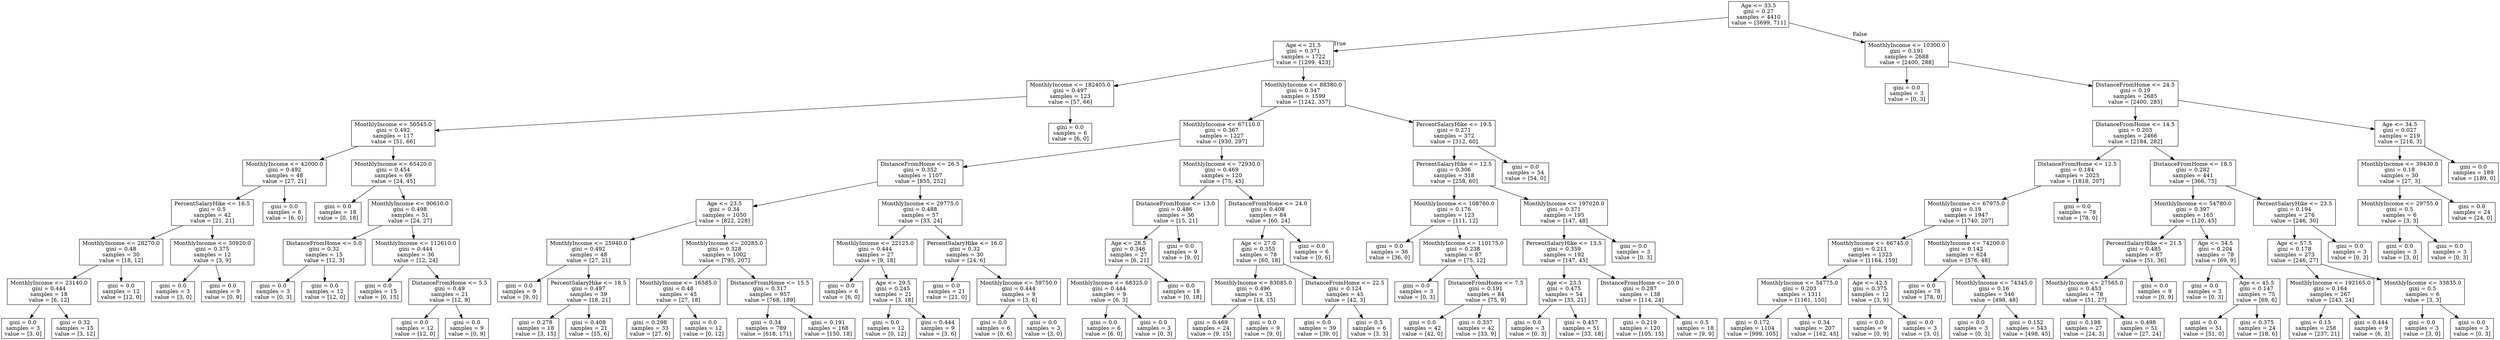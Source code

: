 digraph Tree {
node [shape=box] ;
0 [label="Age <= 33.5\ngini = 0.27\nsamples = 4410\nvalue = [3699, 711]"] ;
1 [label="Age <= 21.5\ngini = 0.371\nsamples = 1722\nvalue = [1299, 423]"] ;
0 -> 1 [labeldistance=2.5, labelangle=45, headlabel="True"] ;
2 [label="MonthlyIncome <= 182405.0\ngini = 0.497\nsamples = 123\nvalue = [57, 66]"] ;
1 -> 2 ;
3 [label="MonthlyIncome <= 50545.0\ngini = 0.492\nsamples = 117\nvalue = [51, 66]"] ;
2 -> 3 ;
4 [label="MonthlyIncome <= 42000.0\ngini = 0.492\nsamples = 48\nvalue = [27, 21]"] ;
3 -> 4 ;
5 [label="PercentSalaryHike <= 16.5\ngini = 0.5\nsamples = 42\nvalue = [21, 21]"] ;
4 -> 5 ;
6 [label="MonthlyIncome <= 28270.0\ngini = 0.48\nsamples = 30\nvalue = [18, 12]"] ;
5 -> 6 ;
7 [label="MonthlyIncome <= 23140.0\ngini = 0.444\nsamples = 18\nvalue = [6, 12]"] ;
6 -> 7 ;
8 [label="gini = 0.0\nsamples = 3\nvalue = [3, 0]"] ;
7 -> 8 ;
9 [label="gini = 0.32\nsamples = 15\nvalue = [3, 12]"] ;
7 -> 9 ;
10 [label="gini = 0.0\nsamples = 12\nvalue = [12, 0]"] ;
6 -> 10 ;
11 [label="MonthlyIncome <= 30920.0\ngini = 0.375\nsamples = 12\nvalue = [3, 9]"] ;
5 -> 11 ;
12 [label="gini = 0.0\nsamples = 3\nvalue = [3, 0]"] ;
11 -> 12 ;
13 [label="gini = 0.0\nsamples = 9\nvalue = [0, 9]"] ;
11 -> 13 ;
14 [label="gini = 0.0\nsamples = 6\nvalue = [6, 0]"] ;
4 -> 14 ;
15 [label="MonthlyIncome <= 65420.0\ngini = 0.454\nsamples = 69\nvalue = [24, 45]"] ;
3 -> 15 ;
16 [label="gini = 0.0\nsamples = 18\nvalue = [0, 18]"] ;
15 -> 16 ;
17 [label="MonthlyIncome <= 90610.0\ngini = 0.498\nsamples = 51\nvalue = [24, 27]"] ;
15 -> 17 ;
18 [label="DistanceFromHome <= 5.0\ngini = 0.32\nsamples = 15\nvalue = [12, 3]"] ;
17 -> 18 ;
19 [label="gini = 0.0\nsamples = 3\nvalue = [0, 3]"] ;
18 -> 19 ;
20 [label="gini = 0.0\nsamples = 12\nvalue = [12, 0]"] ;
18 -> 20 ;
21 [label="MonthlyIncome <= 112610.0\ngini = 0.444\nsamples = 36\nvalue = [12, 24]"] ;
17 -> 21 ;
22 [label="gini = 0.0\nsamples = 15\nvalue = [0, 15]"] ;
21 -> 22 ;
23 [label="DistanceFromHome <= 5.5\ngini = 0.49\nsamples = 21\nvalue = [12, 9]"] ;
21 -> 23 ;
24 [label="gini = 0.0\nsamples = 12\nvalue = [12, 0]"] ;
23 -> 24 ;
25 [label="gini = 0.0\nsamples = 9\nvalue = [0, 9]"] ;
23 -> 25 ;
26 [label="gini = 0.0\nsamples = 6\nvalue = [6, 0]"] ;
2 -> 26 ;
27 [label="MonthlyIncome <= 88380.0\ngini = 0.347\nsamples = 1599\nvalue = [1242, 357]"] ;
1 -> 27 ;
28 [label="MonthlyIncome <= 67110.0\ngini = 0.367\nsamples = 1227\nvalue = [930, 297]"] ;
27 -> 28 ;
29 [label="DistanceFromHome <= 26.5\ngini = 0.352\nsamples = 1107\nvalue = [855, 252]"] ;
28 -> 29 ;
30 [label="Age <= 23.5\ngini = 0.34\nsamples = 1050\nvalue = [822, 228]"] ;
29 -> 30 ;
31 [label="MonthlyIncome <= 25940.0\ngini = 0.492\nsamples = 48\nvalue = [27, 21]"] ;
30 -> 31 ;
32 [label="gini = 0.0\nsamples = 9\nvalue = [9, 0]"] ;
31 -> 32 ;
33 [label="PercentSalaryHike <= 18.5\ngini = 0.497\nsamples = 39\nvalue = [18, 21]"] ;
31 -> 33 ;
34 [label="gini = 0.278\nsamples = 18\nvalue = [3, 15]"] ;
33 -> 34 ;
35 [label="gini = 0.408\nsamples = 21\nvalue = [15, 6]"] ;
33 -> 35 ;
36 [label="MonthlyIncome <= 20285.0\ngini = 0.328\nsamples = 1002\nvalue = [795, 207]"] ;
30 -> 36 ;
37 [label="MonthlyIncome <= 16585.0\ngini = 0.48\nsamples = 45\nvalue = [27, 18]"] ;
36 -> 37 ;
38 [label="gini = 0.298\nsamples = 33\nvalue = [27, 6]"] ;
37 -> 38 ;
39 [label="gini = 0.0\nsamples = 12\nvalue = [0, 12]"] ;
37 -> 39 ;
40 [label="DistanceFromHome <= 15.5\ngini = 0.317\nsamples = 957\nvalue = [768, 189]"] ;
36 -> 40 ;
41 [label="gini = 0.34\nsamples = 789\nvalue = [618, 171]"] ;
40 -> 41 ;
42 [label="gini = 0.191\nsamples = 168\nvalue = [150, 18]"] ;
40 -> 42 ;
43 [label="MonthlyIncome <= 29775.0\ngini = 0.488\nsamples = 57\nvalue = [33, 24]"] ;
29 -> 43 ;
44 [label="MonthlyIncome <= 22125.0\ngini = 0.444\nsamples = 27\nvalue = [9, 18]"] ;
43 -> 44 ;
45 [label="gini = 0.0\nsamples = 6\nvalue = [6, 0]"] ;
44 -> 45 ;
46 [label="Age <= 29.5\ngini = 0.245\nsamples = 21\nvalue = [3, 18]"] ;
44 -> 46 ;
47 [label="gini = 0.0\nsamples = 12\nvalue = [0, 12]"] ;
46 -> 47 ;
48 [label="gini = 0.444\nsamples = 9\nvalue = [3, 6]"] ;
46 -> 48 ;
49 [label="PercentSalaryHike <= 16.0\ngini = 0.32\nsamples = 30\nvalue = [24, 6]"] ;
43 -> 49 ;
50 [label="gini = 0.0\nsamples = 21\nvalue = [21, 0]"] ;
49 -> 50 ;
51 [label="MonthlyIncome <= 59750.0\ngini = 0.444\nsamples = 9\nvalue = [3, 6]"] ;
49 -> 51 ;
52 [label="gini = 0.0\nsamples = 6\nvalue = [0, 6]"] ;
51 -> 52 ;
53 [label="gini = 0.0\nsamples = 3\nvalue = [3, 0]"] ;
51 -> 53 ;
54 [label="MonthlyIncome <= 72930.0\ngini = 0.469\nsamples = 120\nvalue = [75, 45]"] ;
28 -> 54 ;
55 [label="DistanceFromHome <= 13.0\ngini = 0.486\nsamples = 36\nvalue = [15, 21]"] ;
54 -> 55 ;
56 [label="Age <= 28.5\ngini = 0.346\nsamples = 27\nvalue = [6, 21]"] ;
55 -> 56 ;
57 [label="MonthlyIncome <= 68325.0\ngini = 0.444\nsamples = 9\nvalue = [6, 3]"] ;
56 -> 57 ;
58 [label="gini = 0.0\nsamples = 6\nvalue = [6, 0]"] ;
57 -> 58 ;
59 [label="gini = 0.0\nsamples = 3\nvalue = [0, 3]"] ;
57 -> 59 ;
60 [label="gini = 0.0\nsamples = 18\nvalue = [0, 18]"] ;
56 -> 60 ;
61 [label="gini = 0.0\nsamples = 9\nvalue = [9, 0]"] ;
55 -> 61 ;
62 [label="DistanceFromHome <= 24.0\ngini = 0.408\nsamples = 84\nvalue = [60, 24]"] ;
54 -> 62 ;
63 [label="Age <= 27.0\ngini = 0.355\nsamples = 78\nvalue = [60, 18]"] ;
62 -> 63 ;
64 [label="MonthlyIncome <= 83085.0\ngini = 0.496\nsamples = 33\nvalue = [18, 15]"] ;
63 -> 64 ;
65 [label="gini = 0.469\nsamples = 24\nvalue = [9, 15]"] ;
64 -> 65 ;
66 [label="gini = 0.0\nsamples = 9\nvalue = [9, 0]"] ;
64 -> 66 ;
67 [label="DistanceFromHome <= 22.5\ngini = 0.124\nsamples = 45\nvalue = [42, 3]"] ;
63 -> 67 ;
68 [label="gini = 0.0\nsamples = 39\nvalue = [39, 0]"] ;
67 -> 68 ;
69 [label="gini = 0.5\nsamples = 6\nvalue = [3, 3]"] ;
67 -> 69 ;
70 [label="gini = 0.0\nsamples = 6\nvalue = [0, 6]"] ;
62 -> 70 ;
71 [label="PercentSalaryHike <= 19.5\ngini = 0.271\nsamples = 372\nvalue = [312, 60]"] ;
27 -> 71 ;
72 [label="PercentSalaryHike <= 12.5\ngini = 0.306\nsamples = 318\nvalue = [258, 60]"] ;
71 -> 72 ;
73 [label="MonthlyIncome <= 108760.0\ngini = 0.176\nsamples = 123\nvalue = [111, 12]"] ;
72 -> 73 ;
74 [label="gini = 0.0\nsamples = 36\nvalue = [36, 0]"] ;
73 -> 74 ;
75 [label="MonthlyIncome <= 110175.0\ngini = 0.238\nsamples = 87\nvalue = [75, 12]"] ;
73 -> 75 ;
76 [label="gini = 0.0\nsamples = 3\nvalue = [0, 3]"] ;
75 -> 76 ;
77 [label="DistanceFromHome <= 7.5\ngini = 0.191\nsamples = 84\nvalue = [75, 9]"] ;
75 -> 77 ;
78 [label="gini = 0.0\nsamples = 42\nvalue = [42, 0]"] ;
77 -> 78 ;
79 [label="gini = 0.337\nsamples = 42\nvalue = [33, 9]"] ;
77 -> 79 ;
80 [label="MonthlyIncome <= 197020.0\ngini = 0.371\nsamples = 195\nvalue = [147, 48]"] ;
72 -> 80 ;
81 [label="PercentSalaryHike <= 13.5\ngini = 0.359\nsamples = 192\nvalue = [147, 45]"] ;
80 -> 81 ;
82 [label="Age <= 23.5\ngini = 0.475\nsamples = 54\nvalue = [33, 21]"] ;
81 -> 82 ;
83 [label="gini = 0.0\nsamples = 3\nvalue = [0, 3]"] ;
82 -> 83 ;
84 [label="gini = 0.457\nsamples = 51\nvalue = [33, 18]"] ;
82 -> 84 ;
85 [label="DistanceFromHome <= 20.0\ngini = 0.287\nsamples = 138\nvalue = [114, 24]"] ;
81 -> 85 ;
86 [label="gini = 0.219\nsamples = 120\nvalue = [105, 15]"] ;
85 -> 86 ;
87 [label="gini = 0.5\nsamples = 18\nvalue = [9, 9]"] ;
85 -> 87 ;
88 [label="gini = 0.0\nsamples = 3\nvalue = [0, 3]"] ;
80 -> 88 ;
89 [label="gini = 0.0\nsamples = 54\nvalue = [54, 0]"] ;
71 -> 89 ;
90 [label="MonthlyIncome <= 10300.0\ngini = 0.191\nsamples = 2688\nvalue = [2400, 288]"] ;
0 -> 90 [labeldistance=2.5, labelangle=-45, headlabel="False"] ;
91 [label="gini = 0.0\nsamples = 3\nvalue = [0, 3]"] ;
90 -> 91 ;
92 [label="DistanceFromHome <= 24.5\ngini = 0.19\nsamples = 2685\nvalue = [2400, 285]"] ;
90 -> 92 ;
93 [label="DistanceFromHome <= 14.5\ngini = 0.203\nsamples = 2466\nvalue = [2184, 282]"] ;
92 -> 93 ;
94 [label="DistanceFromHome <= 12.5\ngini = 0.184\nsamples = 2025\nvalue = [1818, 207]"] ;
93 -> 94 ;
95 [label="MonthlyIncome <= 67975.0\ngini = 0.19\nsamples = 1947\nvalue = [1740, 207]"] ;
94 -> 95 ;
96 [label="MonthlyIncome <= 66745.0\ngini = 0.211\nsamples = 1323\nvalue = [1164, 159]"] ;
95 -> 96 ;
97 [label="MonthlyIncome <= 54775.0\ngini = 0.203\nsamples = 1311\nvalue = [1161, 150]"] ;
96 -> 97 ;
98 [label="gini = 0.172\nsamples = 1104\nvalue = [999, 105]"] ;
97 -> 98 ;
99 [label="gini = 0.34\nsamples = 207\nvalue = [162, 45]"] ;
97 -> 99 ;
100 [label="Age <= 42.5\ngini = 0.375\nsamples = 12\nvalue = [3, 9]"] ;
96 -> 100 ;
101 [label="gini = 0.0\nsamples = 9\nvalue = [0, 9]"] ;
100 -> 101 ;
102 [label="gini = 0.0\nsamples = 3\nvalue = [3, 0]"] ;
100 -> 102 ;
103 [label="MonthlyIncome <= 74200.0\ngini = 0.142\nsamples = 624\nvalue = [576, 48]"] ;
95 -> 103 ;
104 [label="gini = 0.0\nsamples = 78\nvalue = [78, 0]"] ;
103 -> 104 ;
105 [label="MonthlyIncome <= 74345.0\ngini = 0.16\nsamples = 546\nvalue = [498, 48]"] ;
103 -> 105 ;
106 [label="gini = 0.0\nsamples = 3\nvalue = [0, 3]"] ;
105 -> 106 ;
107 [label="gini = 0.152\nsamples = 543\nvalue = [498, 45]"] ;
105 -> 107 ;
108 [label="gini = 0.0\nsamples = 78\nvalue = [78, 0]"] ;
94 -> 108 ;
109 [label="DistanceFromHome <= 18.5\ngini = 0.282\nsamples = 441\nvalue = [366, 75]"] ;
93 -> 109 ;
110 [label="MonthlyIncome <= 54780.0\ngini = 0.397\nsamples = 165\nvalue = [120, 45]"] ;
109 -> 110 ;
111 [label="PercentSalaryHike <= 21.5\ngini = 0.485\nsamples = 87\nvalue = [51, 36]"] ;
110 -> 111 ;
112 [label="MonthlyIncome <= 27565.0\ngini = 0.453\nsamples = 78\nvalue = [51, 27]"] ;
111 -> 112 ;
113 [label="gini = 0.198\nsamples = 27\nvalue = [24, 3]"] ;
112 -> 113 ;
114 [label="gini = 0.498\nsamples = 51\nvalue = [27, 24]"] ;
112 -> 114 ;
115 [label="gini = 0.0\nsamples = 9\nvalue = [0, 9]"] ;
111 -> 115 ;
116 [label="Age <= 34.5\ngini = 0.204\nsamples = 78\nvalue = [69, 9]"] ;
110 -> 116 ;
117 [label="gini = 0.0\nsamples = 3\nvalue = [0, 3]"] ;
116 -> 117 ;
118 [label="Age <= 45.5\ngini = 0.147\nsamples = 75\nvalue = [69, 6]"] ;
116 -> 118 ;
119 [label="gini = 0.0\nsamples = 51\nvalue = [51, 0]"] ;
118 -> 119 ;
120 [label="gini = 0.375\nsamples = 24\nvalue = [18, 6]"] ;
118 -> 120 ;
121 [label="PercentSalaryHike <= 23.5\ngini = 0.194\nsamples = 276\nvalue = [246, 30]"] ;
109 -> 121 ;
122 [label="Age <= 57.5\ngini = 0.178\nsamples = 273\nvalue = [246, 27]"] ;
121 -> 122 ;
123 [label="MonthlyIncome <= 192165.0\ngini = 0.164\nsamples = 267\nvalue = [243, 24]"] ;
122 -> 123 ;
124 [label="gini = 0.15\nsamples = 258\nvalue = [237, 21]"] ;
123 -> 124 ;
125 [label="gini = 0.444\nsamples = 9\nvalue = [6, 3]"] ;
123 -> 125 ;
126 [label="MonthlyIncome <= 33835.0\ngini = 0.5\nsamples = 6\nvalue = [3, 3]"] ;
122 -> 126 ;
127 [label="gini = 0.0\nsamples = 3\nvalue = [3, 0]"] ;
126 -> 127 ;
128 [label="gini = 0.0\nsamples = 3\nvalue = [0, 3]"] ;
126 -> 128 ;
129 [label="gini = 0.0\nsamples = 3\nvalue = [0, 3]"] ;
121 -> 129 ;
130 [label="Age <= 34.5\ngini = 0.027\nsamples = 219\nvalue = [216, 3]"] ;
92 -> 130 ;
131 [label="MonthlyIncome <= 39430.0\ngini = 0.18\nsamples = 30\nvalue = [27, 3]"] ;
130 -> 131 ;
132 [label="MonthlyIncome <= 29755.0\ngini = 0.5\nsamples = 6\nvalue = [3, 3]"] ;
131 -> 132 ;
133 [label="gini = 0.0\nsamples = 3\nvalue = [3, 0]"] ;
132 -> 133 ;
134 [label="gini = 0.0\nsamples = 3\nvalue = [0, 3]"] ;
132 -> 134 ;
135 [label="gini = 0.0\nsamples = 24\nvalue = [24, 0]"] ;
131 -> 135 ;
136 [label="gini = 0.0\nsamples = 189\nvalue = [189, 0]"] ;
130 -> 136 ;
}